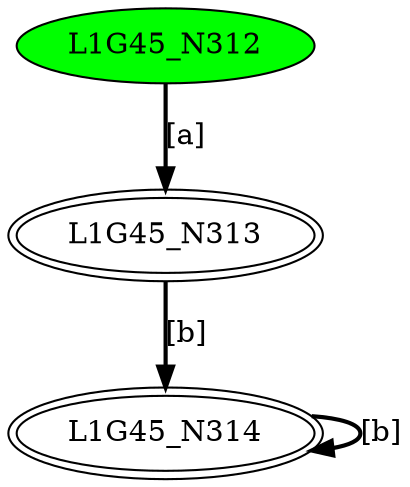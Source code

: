 digraph G45{
"L1G45_N312" [style=filled,fillcolor=green];
"L1G45_N313" [peripheries=2];
"L1G45_N314" [peripheries=2];
"L1G45_N312"->"L1G45_N313" [style = bold, label = "[a]"];
"L1G45_N313"->"L1G45_N314" [style = bold, label = "[b]"];
"L1G45_N314"->"L1G45_N314" [style = bold, label = "[b]"];
}

